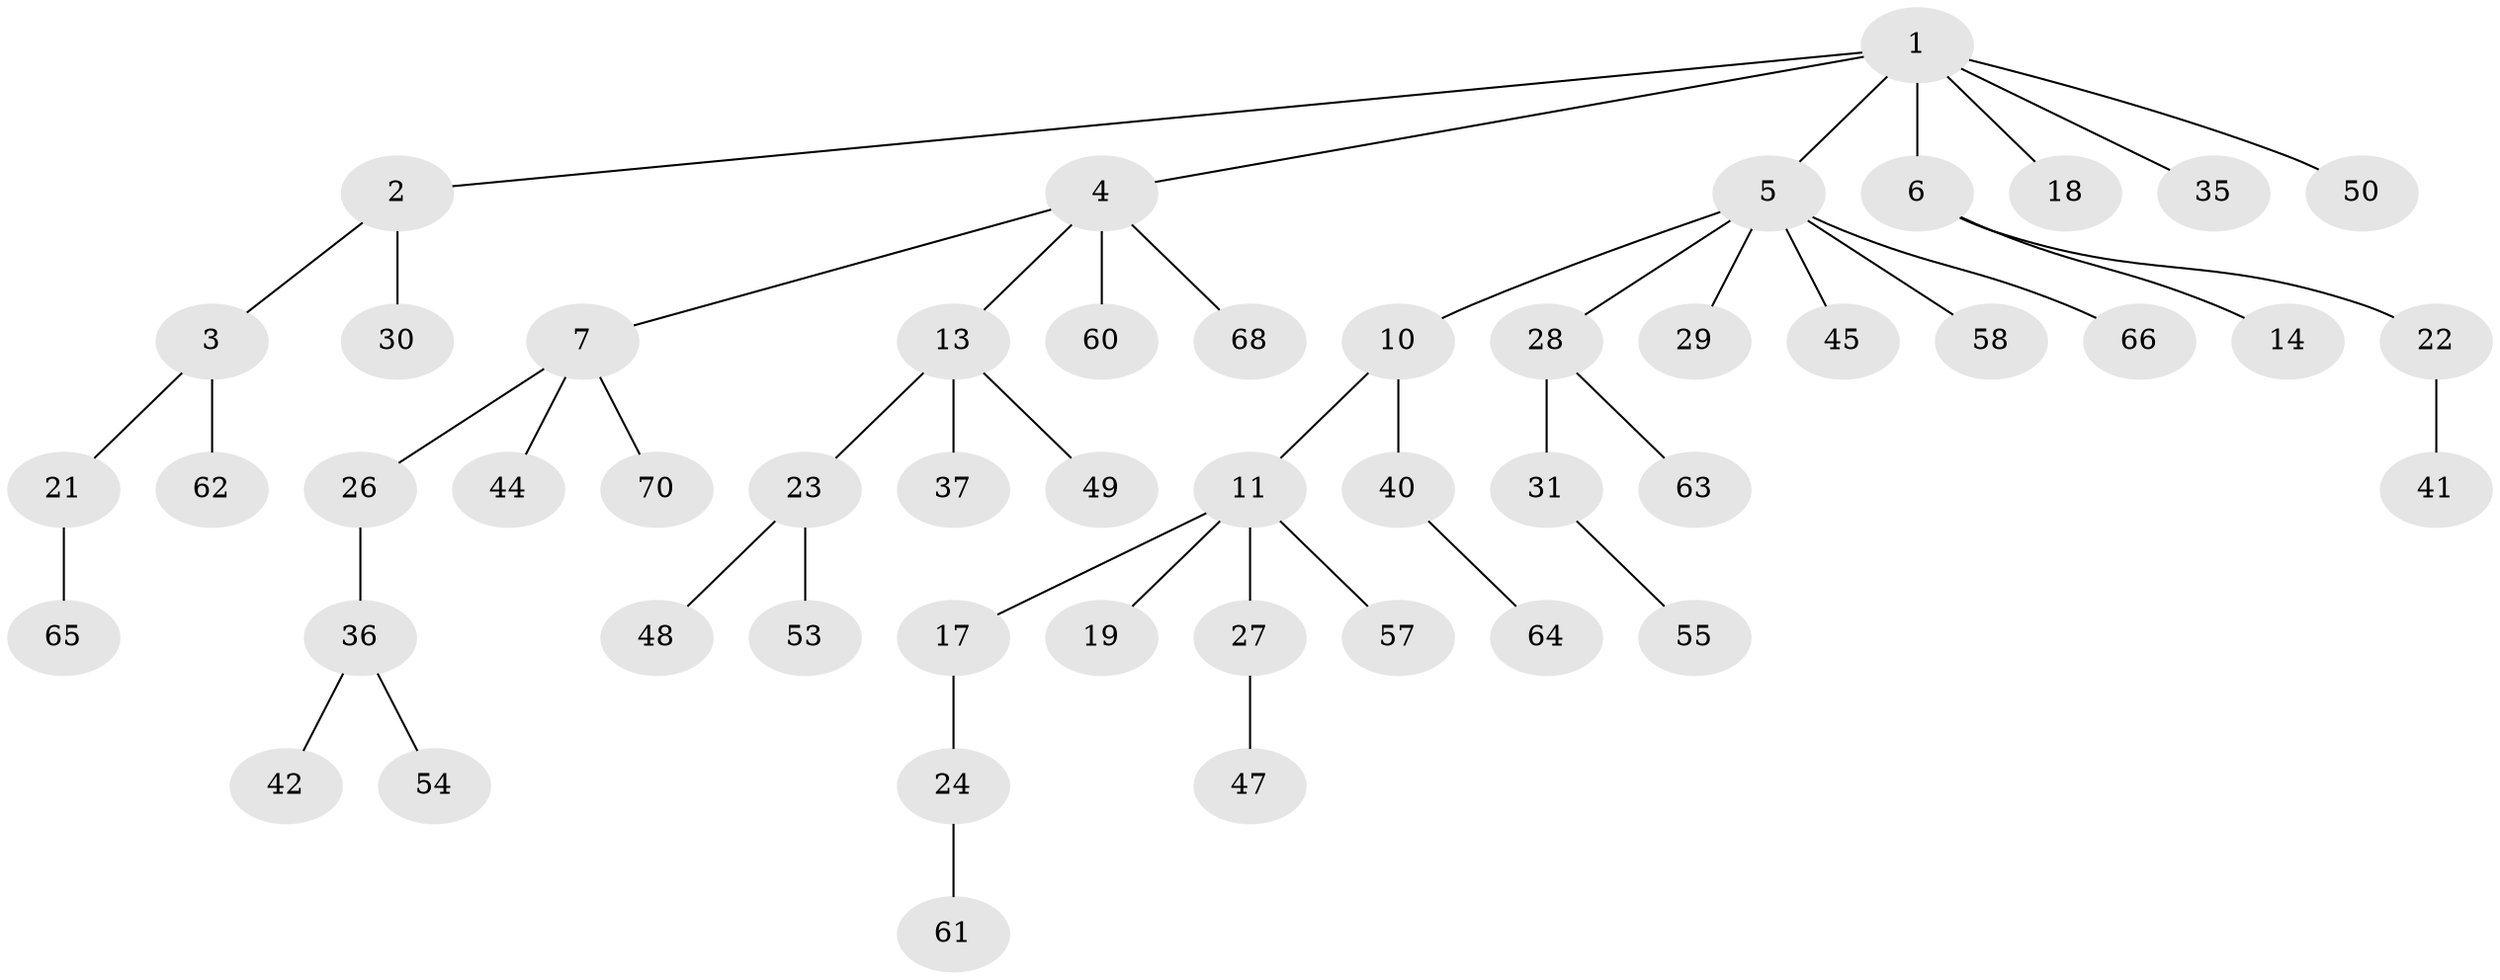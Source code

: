 // Generated by graph-tools (version 1.1) at 2025/24/03/03/25 07:24:05]
// undirected, 50 vertices, 49 edges
graph export_dot {
graph [start="1"]
  node [color=gray90,style=filled];
  1 [super="+8"];
  2 [super="+32"];
  3;
  4 [super="+16"];
  5 [super="+9"];
  6 [super="+12"];
  7 [super="+20"];
  10 [super="+59"];
  11 [super="+25"];
  13 [super="+15"];
  14;
  17;
  18;
  19;
  21 [super="+39"];
  22 [super="+51"];
  23 [super="+38"];
  24 [super="+33"];
  26;
  27;
  28 [super="+34"];
  29 [super="+56"];
  30;
  31;
  35;
  36 [super="+52"];
  37;
  40 [super="+43"];
  41 [super="+46"];
  42;
  44;
  45 [super="+69"];
  47;
  48;
  49;
  50;
  53;
  54;
  55;
  57;
  58 [super="+67"];
  60;
  61;
  62;
  63;
  64;
  65;
  66;
  68;
  70;
  1 -- 2;
  1 -- 4;
  1 -- 5;
  1 -- 6;
  1 -- 18;
  1 -- 35;
  1 -- 50;
  2 -- 3;
  2 -- 30;
  3 -- 21;
  3 -- 62;
  4 -- 7;
  4 -- 13;
  4 -- 68;
  4 -- 60;
  5 -- 10;
  5 -- 66;
  5 -- 29;
  5 -- 58;
  5 -- 28;
  5 -- 45;
  6 -- 22;
  6 -- 14;
  7 -- 44;
  7 -- 26;
  7 -- 70;
  10 -- 11;
  10 -- 40;
  11 -- 17;
  11 -- 19;
  11 -- 27;
  11 -- 57;
  13 -- 49;
  13 -- 37;
  13 -- 23;
  17 -- 24;
  21 -- 65;
  22 -- 41;
  23 -- 53;
  23 -- 48;
  24 -- 61;
  26 -- 36;
  27 -- 47;
  28 -- 31;
  28 -- 63;
  31 -- 55;
  36 -- 42;
  36 -- 54;
  40 -- 64;
}
